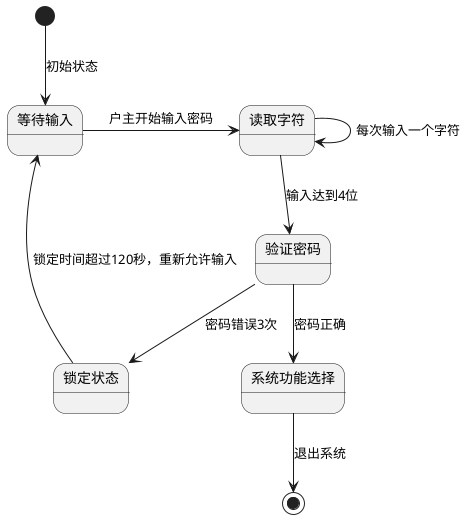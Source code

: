 @startuml
[*] --> 等待输入 : 初始状态

等待输入 -> 读取字符 : 户主开始输入密码
读取字符 --> 验证密码 : 输入达到4位
验证密码 --> 系统功能选择 : 密码正确
验证密码 --> 锁定状态 : 密码错误3次

锁定状态 -down-> 等待输入 : 锁定时间超过120秒，重新允许输入

读取字符 --> 读取字符 : 每次输入一个字符
系统功能选择 --> [*] : 退出系统

@enduml
